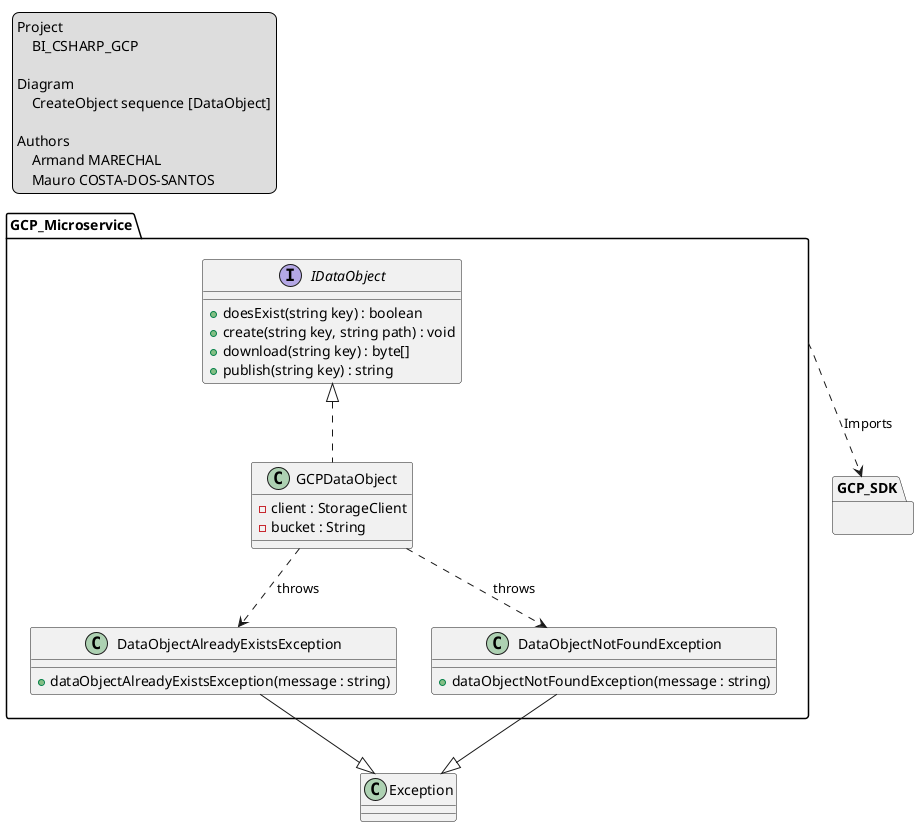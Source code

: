 @startuml DataObject

legend top left
    Project
        BI_CSHARP_GCP

    Diagram
        CreateObject sequence [DataObject]

    Authors
        Armand MARECHAL
        Mauro COSTA-DOS-SANTOS 
endlegend

package GCP_Microservice {
    interface IDataObject {
     +doesExist(string key) : boolean
     +create(string key, string path) : void
     +download(string key) : byte[]
     +publish(string key) : string
    }

    class GCPDataObject {
     -client : StorageClient
     -bucket : String
    }

    class DataObjectAlreadyExistsException {
     +dataObjectAlreadyExistsException(message : string)
    }

    class DataObjectNotFoundException {
     +dataObjectNotFoundException(message : string)
    }
}

package GCP_SDK {}

IDataObject <|.. GCPDataObject
GCP_Microservice ..> GCP_SDK: Imports

class Exception

GCPDataObject ..> DataObjectAlreadyExistsException : throws
GCPDataObject ..> DataObjectNotFoundException : throws

DataObjectAlreadyExistsException --|> Exception
DataObjectNotFoundException --|> Exception

@enduml
